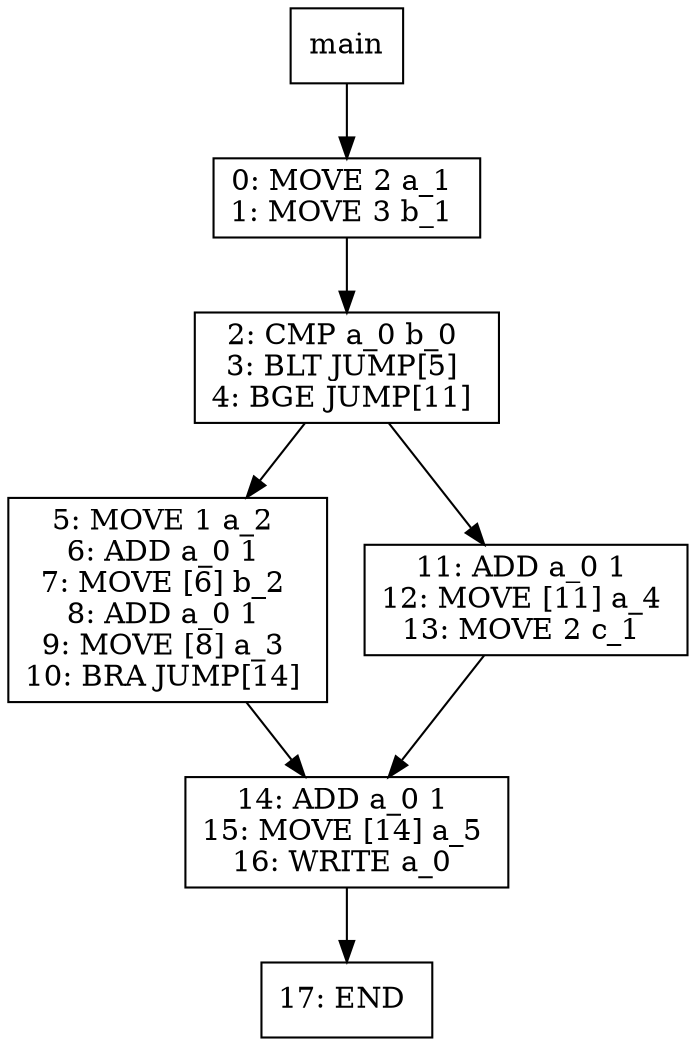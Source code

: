 digraph test012 {
node [shape=box]
1[label="main"]
1 -> 3
3[label="0: MOVE 2 a_1 
1: MOVE 3 b_1 
"]
3 -> 5
5[label="2: CMP a_0 b_0 
3: BLT JUMP[5] 
4: BGE JUMP[11] 
"]
5 -> 7
7[label="5: MOVE 1 a_2 
6: ADD a_0 1 
7: MOVE [6] b_2 
8: ADD a_0 1 
9: MOVE [8] a_3 
10: BRA JUMP[14] 
"]
7 -> 6
6[label="14: ADD a_0 1 
15: MOVE [14] a_5 
16: WRITE a_0 
"]
6 -> 14
14[label="17: END 
"]
5 -> 10
10[label="11: ADD a_0 1 
12: MOVE [11] a_4 
13: MOVE 2 c_1 
"]
10 -> 6
}
